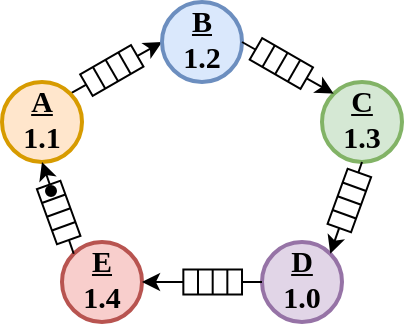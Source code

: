 <mxfile version="21.5.0" type="device">
  <diagram name="Page-1" id="sQMK0MMz5rOBd-AuqA_T">
    <mxGraphModel dx="1346" dy="1931" grid="1" gridSize="10" guides="1" tooltips="1" connect="1" arrows="1" fold="1" page="1" pageScale="1" pageWidth="827" pageHeight="1169" math="0" shadow="0">
      <root>
        <mxCell id="0" />
        <mxCell id="1" parent="0" />
        <mxCell id="YMjLnd_KSx6DE4UStiCu-51" value="" style="endArrow=classic;html=1;rounded=0;exitX=1;exitY=0;exitDx=0;exitDy=0;entryX=0;entryY=0.5;entryDx=0;entryDy=0;" edge="1" parent="1" source="YMjLnd_KSx6DE4UStiCu-1" target="YMjLnd_KSx6DE4UStiCu-2">
          <mxGeometry width="50" height="50" relative="1" as="geometry">
            <mxPoint x="330" y="-670" as="sourcePoint" />
            <mxPoint x="380" y="-720" as="targetPoint" />
          </mxGeometry>
        </mxCell>
        <mxCell id="YMjLnd_KSx6DE4UStiCu-1" value="&lt;font size=&quot;1&quot; face=&quot;Times New Roman&quot;&gt;&lt;b style=&quot;font-size: 15px;&quot;&gt;&lt;u&gt;A&lt;/u&gt;&lt;br&gt;1.1&lt;/b&gt;&lt;/font&gt;" style="ellipse;whiteSpace=wrap;html=1;fillColor=#ffe6cc;strokeColor=#d79b00;strokeWidth=2;align=center;verticalAlign=middle;spacing=0;spacingTop=-4;" vertex="1" parent="1">
          <mxGeometry x="280" y="-760" width="40" height="40" as="geometry" />
        </mxCell>
        <mxCell id="YMjLnd_KSx6DE4UStiCu-2" value="&lt;font size=&quot;1&quot; face=&quot;Times New Roman&quot;&gt;&lt;b style=&quot;font-size: 15px;&quot;&gt;&lt;u&gt;B&lt;/u&gt;&lt;br&gt;1.2&lt;/b&gt;&lt;/font&gt;" style="ellipse;whiteSpace=wrap;html=1;fillColor=#dae8fc;strokeColor=#6c8ebf;strokeWidth=2;align=center;verticalAlign=middle;spacing=0;spacingTop=-4;" vertex="1" parent="1">
          <mxGeometry x="360" y="-800" width="40" height="40" as="geometry" />
        </mxCell>
        <mxCell id="YMjLnd_KSx6DE4UStiCu-39" value="&lt;font size=&quot;1&quot; face=&quot;Times New Roman&quot;&gt;&lt;b style=&quot;font-size: 15px;&quot;&gt;&lt;u&gt;C&lt;/u&gt;&lt;br&gt;1.3&lt;/b&gt;&lt;/font&gt;" style="ellipse;whiteSpace=wrap;html=1;fillColor=#d5e8d4;strokeColor=#82b366;strokeWidth=2;align=center;verticalAlign=middle;spacing=0;spacingTop=-4;" vertex="1" parent="1">
          <mxGeometry x="440" y="-760" width="40" height="40" as="geometry" />
        </mxCell>
        <mxCell id="YMjLnd_KSx6DE4UStiCu-40" value="&lt;font size=&quot;1&quot; face=&quot;Times New Roman&quot;&gt;&lt;b style=&quot;font-size: 15px;&quot;&gt;&lt;u&gt;E&lt;/u&gt;&lt;br&gt;1.4&lt;/b&gt;&lt;/font&gt;" style="ellipse;whiteSpace=wrap;html=1;fillColor=#f8cecc;strokeColor=#b85450;strokeWidth=2;align=center;verticalAlign=middle;spacing=0;spacingTop=-4;" vertex="1" parent="1">
          <mxGeometry x="310" y="-680" width="40" height="40" as="geometry" />
        </mxCell>
        <mxCell id="YMjLnd_KSx6DE4UStiCu-41" value="&lt;font size=&quot;1&quot; face=&quot;Times New Roman&quot;&gt;&lt;b style=&quot;font-size: 15px;&quot;&gt;&lt;u&gt;D&lt;/u&gt;&lt;br&gt;1.0&lt;/b&gt;&lt;/font&gt;" style="ellipse;whiteSpace=wrap;html=1;fillColor=#e1d5e7;strokeColor=#9673a6;strokeWidth=2;align=center;verticalAlign=middle;spacing=0;spacingTop=-4;" vertex="1" parent="1">
          <mxGeometry x="410" y="-680" width="40" height="40" as="geometry" />
        </mxCell>
        <mxCell id="YMjLnd_KSx6DE4UStiCu-42" value="" style="group;rotation=-30;fillColor=none;" vertex="1" connectable="0" parent="1">
          <mxGeometry x="320" y="-774.5" width="29.33" height="12.5" as="geometry" />
        </mxCell>
        <mxCell id="YMjLnd_KSx6DE4UStiCu-43" value="" style="group;rotation=-30;fillColor=#FFFFFF;" vertex="1" connectable="0" parent="YMjLnd_KSx6DE4UStiCu-42">
          <mxGeometry x="0.244" y="2.5" width="29.33" height="12.5" as="geometry" />
        </mxCell>
        <mxCell id="YMjLnd_KSx6DE4UStiCu-44" value="" style="rounded=0;whiteSpace=wrap;html=1;rotation=-30;" vertex="1" parent="YMjLnd_KSx6DE4UStiCu-43">
          <mxGeometry width="29.33" height="12.5" as="geometry" />
        </mxCell>
        <mxCell id="YMjLnd_KSx6DE4UStiCu-45" value="" style="endArrow=none;html=1;rounded=0;entryX=0.25;entryY=0;entryDx=0;entryDy=0;exitX=0.25;exitY=1;exitDx=0;exitDy=0;" edge="1" parent="YMjLnd_KSx6DE4UStiCu-43" source="YMjLnd_KSx6DE4UStiCu-44" target="YMjLnd_KSx6DE4UStiCu-44">
          <mxGeometry width="50" height="50" relative="1" as="geometry">
            <mxPoint x="10.999" y="16.667" as="sourcePoint" />
            <mxPoint x="48.394" y="5.833" as="targetPoint" />
          </mxGeometry>
        </mxCell>
        <mxCell id="YMjLnd_KSx6DE4UStiCu-46" value="" style="endArrow=none;html=1;rounded=0;entryX=0.5;entryY=0;entryDx=0;entryDy=0;exitX=0.5;exitY=1;exitDx=0;exitDy=0;" edge="1" parent="YMjLnd_KSx6DE4UStiCu-43" source="YMjLnd_KSx6DE4UStiCu-44" target="YMjLnd_KSx6DE4UStiCu-44">
          <mxGeometry width="50" height="50" relative="1" as="geometry">
            <mxPoint x="17.598" y="10.833" as="sourcePoint" />
            <mxPoint x="14.665" y="6.667" as="targetPoint" />
          </mxGeometry>
        </mxCell>
        <mxCell id="YMjLnd_KSx6DE4UStiCu-47" value="" style="endArrow=none;html=1;rounded=0;entryX=0.75;entryY=0;entryDx=0;entryDy=0;exitX=0.75;exitY=1;exitDx=0;exitDy=0;" edge="1" parent="YMjLnd_KSx6DE4UStiCu-43" source="YMjLnd_KSx6DE4UStiCu-44" target="YMjLnd_KSx6DE4UStiCu-44">
          <mxGeometry width="50" height="50" relative="1" as="geometry">
            <mxPoint x="23.464" y="7.5" as="sourcePoint" />
            <mxPoint x="23.464" y="7.5" as="targetPoint" />
          </mxGeometry>
        </mxCell>
        <mxCell id="YMjLnd_KSx6DE4UStiCu-52" value="" style="endArrow=classic;html=1;rounded=0;exitX=1;exitY=0.5;exitDx=0;exitDy=0;entryX=0;entryY=0;entryDx=0;entryDy=0;" edge="1" parent="1" source="YMjLnd_KSx6DE4UStiCu-2" target="YMjLnd_KSx6DE4UStiCu-39">
          <mxGeometry width="50" height="50" relative="1" as="geometry">
            <mxPoint x="324" y="-744" as="sourcePoint" />
            <mxPoint x="370" y="-770" as="targetPoint" />
          </mxGeometry>
        </mxCell>
        <mxCell id="YMjLnd_KSx6DE4UStiCu-53" value="" style="endArrow=classic;html=1;rounded=0;exitX=0.5;exitY=1;exitDx=0;exitDy=0;entryX=1;entryY=0;entryDx=0;entryDy=0;" edge="1" parent="1" source="YMjLnd_KSx6DE4UStiCu-39" target="YMjLnd_KSx6DE4UStiCu-41">
          <mxGeometry width="50" height="50" relative="1" as="geometry">
            <mxPoint x="334" y="-734" as="sourcePoint" />
            <mxPoint x="380" y="-760" as="targetPoint" />
          </mxGeometry>
        </mxCell>
        <mxCell id="YMjLnd_KSx6DE4UStiCu-54" value="" style="endArrow=classic;html=1;rounded=0;exitX=0;exitY=0.5;exitDx=0;exitDy=0;entryX=1;entryY=0.5;entryDx=0;entryDy=0;" edge="1" parent="1" source="YMjLnd_KSx6DE4UStiCu-41" target="YMjLnd_KSx6DE4UStiCu-40">
          <mxGeometry width="50" height="50" relative="1" as="geometry">
            <mxPoint x="344" y="-724" as="sourcePoint" />
            <mxPoint x="390" y="-750" as="targetPoint" />
          </mxGeometry>
        </mxCell>
        <mxCell id="YMjLnd_KSx6DE4UStiCu-55" value="" style="endArrow=classic;html=1;rounded=0;exitX=0;exitY=0;exitDx=0;exitDy=0;entryX=0.5;entryY=1;entryDx=0;entryDy=0;" edge="1" parent="1" source="YMjLnd_KSx6DE4UStiCu-40" target="YMjLnd_KSx6DE4UStiCu-1">
          <mxGeometry width="50" height="50" relative="1" as="geometry">
            <mxPoint x="354" y="-714" as="sourcePoint" />
            <mxPoint x="400" y="-740" as="targetPoint" />
          </mxGeometry>
        </mxCell>
        <mxCell id="YMjLnd_KSx6DE4UStiCu-57" value="" style="group;rotation=-30;fillColor=#FFFFFF;" vertex="1" connectable="0" parent="1">
          <mxGeometry x="405.004" y="-775.5" width="29.33" height="12.5" as="geometry" />
        </mxCell>
        <mxCell id="YMjLnd_KSx6DE4UStiCu-58" value="" style="rounded=0;whiteSpace=wrap;html=1;rotation=30;" vertex="1" parent="YMjLnd_KSx6DE4UStiCu-57">
          <mxGeometry width="29.33" height="12.5" as="geometry" />
        </mxCell>
        <mxCell id="YMjLnd_KSx6DE4UStiCu-59" value="" style="endArrow=none;html=1;rounded=0;entryX=0.25;entryY=0;entryDx=0;entryDy=0;exitX=0.25;exitY=1;exitDx=0;exitDy=0;" edge="1" parent="YMjLnd_KSx6DE4UStiCu-57" source="YMjLnd_KSx6DE4UStiCu-58" target="YMjLnd_KSx6DE4UStiCu-58">
          <mxGeometry width="50" height="50" relative="1" as="geometry">
            <mxPoint x="10.999" y="16.667" as="sourcePoint" />
            <mxPoint x="48.394" y="5.833" as="targetPoint" />
          </mxGeometry>
        </mxCell>
        <mxCell id="YMjLnd_KSx6DE4UStiCu-60" value="" style="endArrow=none;html=1;rounded=0;entryX=0.5;entryY=0;entryDx=0;entryDy=0;exitX=0.5;exitY=1;exitDx=0;exitDy=0;" edge="1" parent="YMjLnd_KSx6DE4UStiCu-57" source="YMjLnd_KSx6DE4UStiCu-58" target="YMjLnd_KSx6DE4UStiCu-58">
          <mxGeometry width="50" height="50" relative="1" as="geometry">
            <mxPoint x="17.598" y="10.833" as="sourcePoint" />
            <mxPoint x="14.665" y="6.667" as="targetPoint" />
          </mxGeometry>
        </mxCell>
        <mxCell id="YMjLnd_KSx6DE4UStiCu-61" value="" style="endArrow=none;html=1;rounded=0;entryX=0.75;entryY=0;entryDx=0;entryDy=0;exitX=0.75;exitY=1;exitDx=0;exitDy=0;" edge="1" parent="YMjLnd_KSx6DE4UStiCu-57" source="YMjLnd_KSx6DE4UStiCu-58" target="YMjLnd_KSx6DE4UStiCu-58">
          <mxGeometry width="50" height="50" relative="1" as="geometry">
            <mxPoint x="23.464" y="7.5" as="sourcePoint" />
            <mxPoint x="23.464" y="7.5" as="targetPoint" />
          </mxGeometry>
        </mxCell>
        <mxCell id="YMjLnd_KSx6DE4UStiCu-62" value="" style="group;rotation=110;fillColor=#FFFFFF;" vertex="1" connectable="0" parent="1">
          <mxGeometry x="439.004" y="-707" width="29.33" height="12.5" as="geometry" />
        </mxCell>
        <mxCell id="YMjLnd_KSx6DE4UStiCu-63" value="" style="rounded=0;whiteSpace=wrap;html=1;rotation=110;" vertex="1" parent="YMjLnd_KSx6DE4UStiCu-62">
          <mxGeometry width="29.33" height="12.5" as="geometry" />
        </mxCell>
        <mxCell id="YMjLnd_KSx6DE4UStiCu-64" value="" style="endArrow=none;html=1;rounded=0;entryX=0.25;entryY=0;entryDx=0;entryDy=0;exitX=0.25;exitY=1;exitDx=0;exitDy=0;" edge="1" parent="YMjLnd_KSx6DE4UStiCu-62" source="YMjLnd_KSx6DE4UStiCu-63" target="YMjLnd_KSx6DE4UStiCu-63">
          <mxGeometry width="50" height="50" relative="1" as="geometry">
            <mxPoint x="11" y="-4" as="sourcePoint" />
            <mxPoint x="-11" y="28" as="targetPoint" />
          </mxGeometry>
        </mxCell>
        <mxCell id="YMjLnd_KSx6DE4UStiCu-65" value="" style="endArrow=none;html=1;rounded=0;entryX=0.5;entryY=0;entryDx=0;entryDy=0;exitX=0.5;exitY=1;exitDx=0;exitDy=0;" edge="1" parent="YMjLnd_KSx6DE4UStiCu-62" source="YMjLnd_KSx6DE4UStiCu-63" target="YMjLnd_KSx6DE4UStiCu-63">
          <mxGeometry width="50" height="50" relative="1" as="geometry">
            <mxPoint x="10" y="5" as="sourcePoint" />
            <mxPoint x="14" y="6" as="targetPoint" />
          </mxGeometry>
        </mxCell>
        <mxCell id="YMjLnd_KSx6DE4UStiCu-66" value="" style="endArrow=none;html=1;rounded=0;entryX=0.75;entryY=0;entryDx=0;entryDy=0;exitX=0.75;exitY=1;exitDx=0;exitDy=0;" edge="1" parent="YMjLnd_KSx6DE4UStiCu-62" source="YMjLnd_KSx6DE4UStiCu-63" target="YMjLnd_KSx6DE4UStiCu-63">
          <mxGeometry width="50" height="50" relative="1" as="geometry">
            <mxPoint x="7" y="11" as="sourcePoint" />
            <mxPoint x="7" y="11" as="targetPoint" />
          </mxGeometry>
        </mxCell>
        <mxCell id="YMjLnd_KSx6DE4UStiCu-69" value="" style="group;rotation=-180;fillColor=#FFFFFF;" vertex="1" connectable="0" parent="1">
          <mxGeometry x="370.674" y="-666.25" width="29.33" height="12.5" as="geometry" />
        </mxCell>
        <mxCell id="YMjLnd_KSx6DE4UStiCu-70" value="" style="rounded=0;whiteSpace=wrap;html=1;rotation=-180;" vertex="1" parent="YMjLnd_KSx6DE4UStiCu-69">
          <mxGeometry width="29.33" height="12.5" as="geometry" />
        </mxCell>
        <mxCell id="YMjLnd_KSx6DE4UStiCu-71" value="" style="endArrow=none;html=1;rounded=0;entryX=0.25;entryY=0;entryDx=0;entryDy=0;exitX=0.25;exitY=1;exitDx=0;exitDy=0;" edge="1" parent="YMjLnd_KSx6DE4UStiCu-69" source="YMjLnd_KSx6DE4UStiCu-70" target="YMjLnd_KSx6DE4UStiCu-70">
          <mxGeometry width="50" height="50" relative="1" as="geometry">
            <mxPoint x="23" y="-1" as="sourcePoint" />
            <mxPoint x="-15" y="-10" as="targetPoint" />
          </mxGeometry>
        </mxCell>
        <mxCell id="YMjLnd_KSx6DE4UStiCu-72" value="" style="endArrow=none;html=1;rounded=0;entryX=0.5;entryY=0;entryDx=0;entryDy=0;exitX=0.5;exitY=1;exitDx=0;exitDy=0;" edge="1" parent="YMjLnd_KSx6DE4UStiCu-69" source="YMjLnd_KSx6DE4UStiCu-70" target="YMjLnd_KSx6DE4UStiCu-70">
          <mxGeometry width="50" height="50" relative="1" as="geometry">
            <mxPoint x="14" y="1" as="sourcePoint" />
            <mxPoint x="15" y="6" as="targetPoint" />
          </mxGeometry>
        </mxCell>
        <mxCell id="YMjLnd_KSx6DE4UStiCu-73" value="" style="endArrow=none;html=1;rounded=0;entryX=0.75;entryY=0;entryDx=0;entryDy=0;exitX=0.75;exitY=1;exitDx=0;exitDy=0;" edge="1" parent="YMjLnd_KSx6DE4UStiCu-69" source="YMjLnd_KSx6DE4UStiCu-70" target="YMjLnd_KSx6DE4UStiCu-70">
          <mxGeometry width="50" height="50" relative="1" as="geometry">
            <mxPoint x="8" y="1" as="sourcePoint" />
            <mxPoint x="8" y="1" as="targetPoint" />
          </mxGeometry>
        </mxCell>
        <mxCell id="YMjLnd_KSx6DE4UStiCu-75" value="" style="group;rotation=-110;fillColor=#FFFFFF;" vertex="1" connectable="0" parent="1">
          <mxGeometry x="293.674" y="-701" width="29.33" height="12.5" as="geometry" />
        </mxCell>
        <mxCell id="YMjLnd_KSx6DE4UStiCu-76" value="" style="rounded=0;whiteSpace=wrap;html=1;rotation=-110;" vertex="1" parent="YMjLnd_KSx6DE4UStiCu-75">
          <mxGeometry width="29.33" height="12.5" as="geometry" />
        </mxCell>
        <mxCell id="YMjLnd_KSx6DE4UStiCu-77" value="" style="endArrow=none;html=1;rounded=0;entryX=0.25;entryY=0;entryDx=0;entryDy=0;exitX=0.25;exitY=1;exitDx=0;exitDy=0;" edge="1" parent="YMjLnd_KSx6DE4UStiCu-75" source="YMjLnd_KSx6DE4UStiCu-76" target="YMjLnd_KSx6DE4UStiCu-76">
          <mxGeometry width="50" height="50" relative="1" as="geometry">
            <mxPoint x="25" y="12" as="sourcePoint" />
            <mxPoint x="20" y="-27" as="targetPoint" />
          </mxGeometry>
        </mxCell>
        <mxCell id="YMjLnd_KSx6DE4UStiCu-78" value="" style="endArrow=none;html=1;rounded=0;entryX=0.5;entryY=0;entryDx=0;entryDy=0;exitX=0.5;exitY=1;exitDx=0;exitDy=0;" edge="1" parent="YMjLnd_KSx6DE4UStiCu-75" source="YMjLnd_KSx6DE4UStiCu-76" target="YMjLnd_KSx6DE4UStiCu-76">
          <mxGeometry width="50" height="50" relative="1" as="geometry">
            <mxPoint x="20" y="4" as="sourcePoint" />
            <mxPoint x="15" y="6" as="targetPoint" />
          </mxGeometry>
        </mxCell>
        <mxCell id="YMjLnd_KSx6DE4UStiCu-79" value="" style="endArrow=none;html=1;rounded=0;entryX=0.75;entryY=0;entryDx=0;entryDy=0;exitX=0.75;exitY=1;exitDx=0;exitDy=0;" edge="1" parent="YMjLnd_KSx6DE4UStiCu-75" source="YMjLnd_KSx6DE4UStiCu-76" target="YMjLnd_KSx6DE4UStiCu-76">
          <mxGeometry width="50" height="50" relative="1" as="geometry">
            <mxPoint x="17" y="-2" as="sourcePoint" />
            <mxPoint x="17" y="-2" as="targetPoint" />
          </mxGeometry>
        </mxCell>
        <mxCell id="YMjLnd_KSx6DE4UStiCu-80" value="" style="ellipse;whiteSpace=wrap;html=1;aspect=fixed;fillColor=#000000;" vertex="1" parent="1">
          <mxGeometry x="302" y="-708" width="5" height="5" as="geometry" />
        </mxCell>
      </root>
    </mxGraphModel>
  </diagram>
</mxfile>
